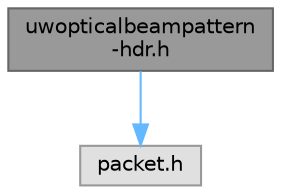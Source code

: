 digraph "uwopticalbeampattern-hdr.h"
{
 // LATEX_PDF_SIZE
  bgcolor="transparent";
  edge [fontname=Helvetica,fontsize=10,labelfontname=Helvetica,labelfontsize=10];
  node [fontname=Helvetica,fontsize=10,shape=box,height=0.2,width=0.4];
  Node1 [id="Node000001",label="uwopticalbeampattern\l-hdr.h",height=0.2,width=0.4,color="gray40", fillcolor="grey60", style="filled", fontcolor="black",tooltip="Provides the header description for uwbluwcomm packets."];
  Node1 -> Node2 [id="edge1_Node000001_Node000002",color="steelblue1",style="solid",tooltip=" "];
  Node2 [id="Node000002",label="packet.h",height=0.2,width=0.4,color="grey60", fillcolor="#E0E0E0", style="filled",tooltip=" "];
}
